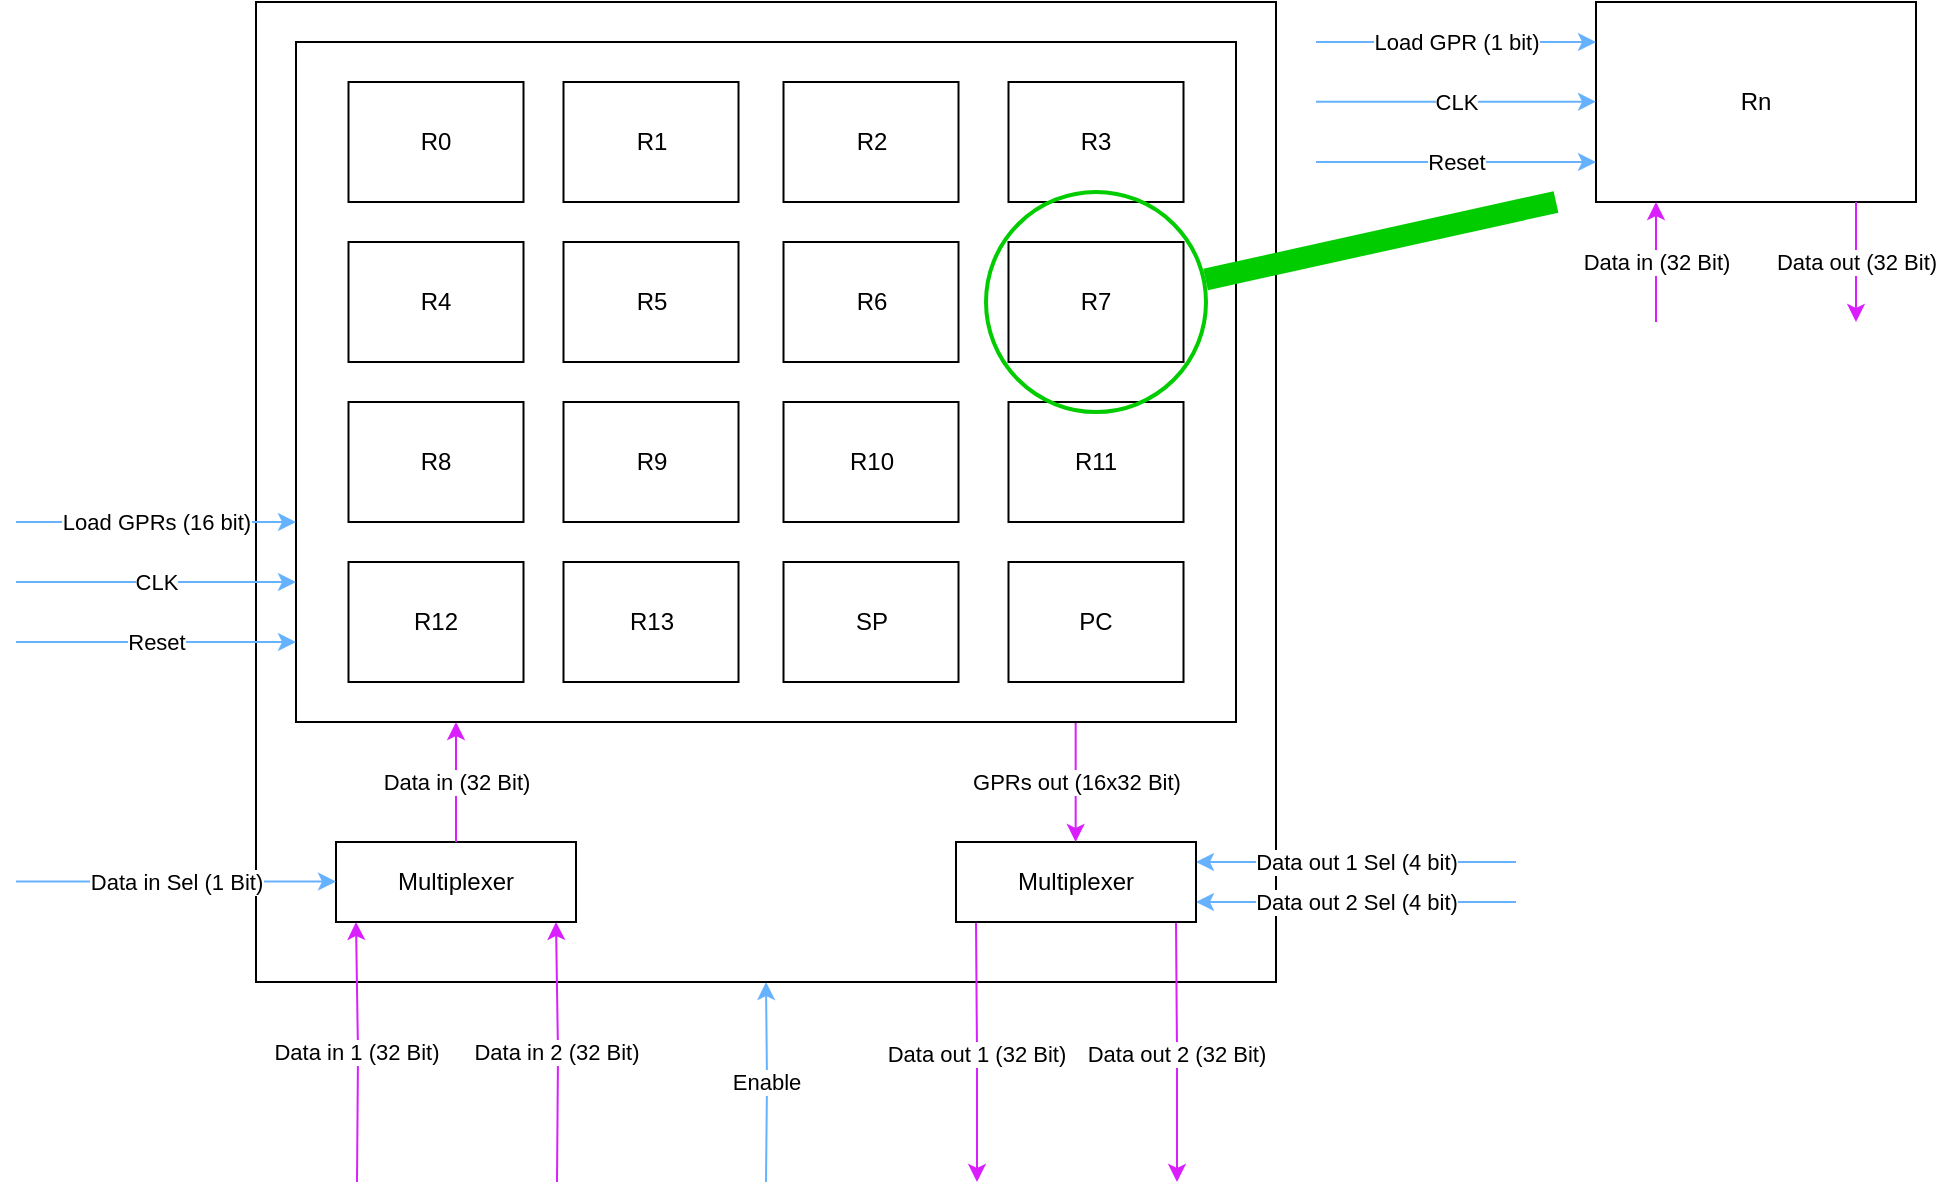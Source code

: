 <mxfile version="25.0.1">
  <diagram name="Page-1" id="Y5i8nAKElCM3DZKmo0jd">
    <mxGraphModel dx="2550" dy="896" grid="1" gridSize="10" guides="1" tooltips="1" connect="1" arrows="1" fold="1" page="1" pageScale="1" pageWidth="850" pageHeight="1100" math="0" shadow="0">
      <root>
        <mxCell id="0" />
        <mxCell id="1" parent="0" />
        <mxCell id="QTqXg44s2NzDOGwUvxWn-83" value="Enable" style="edgeStyle=orthogonalEdgeStyle;rounded=0;orthogonalLoop=1;jettySize=auto;html=1;strokeColor=#66B2FF;" edge="1" parent="1" target="3pqAeDulmfkYLDfXA0w4-1">
          <mxGeometry relative="1" as="geometry">
            <mxPoint x="345" y="770" as="sourcePoint" />
          </mxGeometry>
        </mxCell>
        <mxCell id="3pqAeDulmfkYLDfXA0w4-1" value="" style="rounded=0;whiteSpace=wrap;html=1;" parent="1" vertex="1">
          <mxGeometry x="90" y="180" width="510" height="490" as="geometry" />
        </mxCell>
        <mxCell id="QTqXg44s2NzDOGwUvxWn-21" value="Data out 1 Sel (4 bit)" style="edgeStyle=orthogonalEdgeStyle;rounded=0;orthogonalLoop=1;jettySize=auto;html=1;strokeColor=#66B2FF;" edge="1" parent="1">
          <mxGeometry relative="1" as="geometry">
            <mxPoint x="560" y="610" as="targetPoint" />
            <mxPoint x="720" y="610" as="sourcePoint" />
          </mxGeometry>
        </mxCell>
        <mxCell id="QTqXg44s2NzDOGwUvxWn-22" value="Data out 2 Sel (4 bit)" style="edgeStyle=orthogonalEdgeStyle;rounded=0;orthogonalLoop=1;jettySize=auto;html=1;strokeColor=#66B2FF;" edge="1" parent="1">
          <mxGeometry relative="1" as="geometry">
            <mxPoint x="560" y="630" as="targetPoint" />
            <mxPoint x="720" y="630" as="sourcePoint" />
          </mxGeometry>
        </mxCell>
        <mxCell id="QTqXg44s2NzDOGwUvxWn-23" value="Data in 2 (32 Bit)" style="edgeStyle=orthogonalEdgeStyle;rounded=0;orthogonalLoop=1;jettySize=auto;html=1;strokeColor=#DA1FFF;entryX=0.25;entryY=1;entryDx=0;entryDy=0;" edge="1" parent="1">
          <mxGeometry relative="1" as="geometry">
            <mxPoint x="240" y="640" as="targetPoint" />
            <mxPoint x="240.5" y="770" as="sourcePoint" />
          </mxGeometry>
        </mxCell>
        <mxCell id="QTqXg44s2NzDOGwUvxWn-25" value="Data in 1 (32 Bit)" style="edgeStyle=orthogonalEdgeStyle;rounded=0;orthogonalLoop=1;jettySize=auto;html=1;strokeColor=#DA1FFF;entryX=0.25;entryY=1;entryDx=0;entryDy=0;" edge="1" parent="1">
          <mxGeometry relative="1" as="geometry">
            <mxPoint x="140" y="640" as="targetPoint" />
            <mxPoint x="140.5" y="770" as="sourcePoint" />
          </mxGeometry>
        </mxCell>
        <mxCell id="QTqXg44s2NzDOGwUvxWn-26" value="Data out 2 (32 Bit)" style="edgeStyle=orthogonalEdgeStyle;rounded=0;orthogonalLoop=1;jettySize=auto;html=1;strokeColor=#DA1FFF;entryX=0.25;entryY=1;entryDx=0;entryDy=0;" edge="1" parent="1">
          <mxGeometry relative="1" as="geometry">
            <mxPoint x="550.5" y="770" as="targetPoint" />
            <mxPoint x="550" y="640" as="sourcePoint" />
          </mxGeometry>
        </mxCell>
        <mxCell id="QTqXg44s2NzDOGwUvxWn-27" value="Data out 1 (32 Bit)" style="edgeStyle=orthogonalEdgeStyle;rounded=0;orthogonalLoop=1;jettySize=auto;html=1;strokeColor=#DA1FFF;entryX=0.25;entryY=1;entryDx=0;entryDy=0;" edge="1" parent="1">
          <mxGeometry relative="1" as="geometry">
            <mxPoint x="450.5" y="770" as="targetPoint" />
            <mxPoint x="450" y="640" as="sourcePoint" />
          </mxGeometry>
        </mxCell>
        <mxCell id="QTqXg44s2NzDOGwUvxWn-28" value="Multiplexer" style="rounded=0;whiteSpace=wrap;html=1;" vertex="1" parent="1">
          <mxGeometry x="130" y="600" width="120" height="40" as="geometry" />
        </mxCell>
        <mxCell id="QTqXg44s2NzDOGwUvxWn-29" value="Data in Sel (1 Bit)" style="edgeStyle=orthogonalEdgeStyle;rounded=0;orthogonalLoop=1;jettySize=auto;html=1;strokeColor=#66B2FF;" edge="1" parent="1">
          <mxGeometry relative="1" as="geometry">
            <mxPoint x="130" y="619.76" as="targetPoint" />
            <mxPoint x="-30" y="619.76" as="sourcePoint" />
          </mxGeometry>
        </mxCell>
        <mxCell id="QTqXg44s2NzDOGwUvxWn-31" value="Data in (32 Bit)" style="edgeStyle=orthogonalEdgeStyle;rounded=0;orthogonalLoop=1;jettySize=auto;html=1;strokeColor=#DA1FFF;" edge="1" parent="1">
          <mxGeometry relative="1" as="geometry">
            <mxPoint x="190" y="540" as="targetPoint" />
            <mxPoint x="190" y="600" as="sourcePoint" />
          </mxGeometry>
        </mxCell>
        <mxCell id="QTqXg44s2NzDOGwUvxWn-32" value="Multiplexer" style="rounded=0;whiteSpace=wrap;html=1;" vertex="1" parent="1">
          <mxGeometry x="440" y="600" width="120" height="40" as="geometry" />
        </mxCell>
        <mxCell id="QTqXg44s2NzDOGwUvxWn-33" value="GPRs out (16x32 Bit)" style="edgeStyle=orthogonalEdgeStyle;rounded=0;orthogonalLoop=1;jettySize=auto;html=1;strokeColor=#DA1FFF;" edge="1" parent="1">
          <mxGeometry relative="1" as="geometry">
            <mxPoint x="499.83" y="600" as="targetPoint" />
            <mxPoint x="499.83" y="540" as="sourcePoint" />
          </mxGeometry>
        </mxCell>
        <mxCell id="QTqXg44s2NzDOGwUvxWn-37" value="" style="rounded=0;whiteSpace=wrap;html=1;" vertex="1" parent="1">
          <mxGeometry x="110" y="200" width="470" height="340" as="geometry" />
        </mxCell>
        <mxCell id="QTqXg44s2NzDOGwUvxWn-38" value="Reset" style="edgeStyle=orthogonalEdgeStyle;rounded=0;orthogonalLoop=1;jettySize=auto;html=1;strokeColor=#66B2FF;" edge="1" parent="1">
          <mxGeometry relative="1" as="geometry">
            <mxPoint x="110" y="500" as="targetPoint" />
            <mxPoint x="-30" y="500" as="sourcePoint" />
          </mxGeometry>
        </mxCell>
        <mxCell id="QTqXg44s2NzDOGwUvxWn-39" value="CLK" style="edgeStyle=orthogonalEdgeStyle;rounded=0;orthogonalLoop=1;jettySize=auto;html=1;strokeColor=#66B2FF;" edge="1" parent="1">
          <mxGeometry relative="1" as="geometry">
            <mxPoint x="110" y="470" as="targetPoint" />
            <mxPoint x="-30" y="470" as="sourcePoint" />
          </mxGeometry>
        </mxCell>
        <mxCell id="QTqXg44s2NzDOGwUvxWn-42" value="Load GPRs (16 bit)" style="edgeStyle=orthogonalEdgeStyle;rounded=0;orthogonalLoop=1;jettySize=auto;html=1;strokeColor=#66B2FF;" edge="1" parent="1">
          <mxGeometry relative="1" as="geometry">
            <mxPoint x="110" y="440" as="targetPoint" />
            <mxPoint x="-30" y="440" as="sourcePoint" />
          </mxGeometry>
        </mxCell>
        <mxCell id="QTqXg44s2NzDOGwUvxWn-43" value="R0" style="rounded=0;whiteSpace=wrap;html=1;" vertex="1" parent="1">
          <mxGeometry x="136.25" y="220" width="87.5" height="60" as="geometry" />
        </mxCell>
        <mxCell id="QTqXg44s2NzDOGwUvxWn-58" value="R1" style="rounded=0;whiteSpace=wrap;html=1;" vertex="1" parent="1">
          <mxGeometry x="243.75" y="220" width="87.5" height="60" as="geometry" />
        </mxCell>
        <mxCell id="QTqXg44s2NzDOGwUvxWn-59" value="R2" style="rounded=0;whiteSpace=wrap;html=1;" vertex="1" parent="1">
          <mxGeometry x="353.75" y="220" width="87.5" height="60" as="geometry" />
        </mxCell>
        <mxCell id="QTqXg44s2NzDOGwUvxWn-60" value="R3" style="rounded=0;whiteSpace=wrap;html=1;" vertex="1" parent="1">
          <mxGeometry x="466.25" y="220" width="87.5" height="60" as="geometry" />
        </mxCell>
        <mxCell id="QTqXg44s2NzDOGwUvxWn-61" value="R4" style="rounded=0;whiteSpace=wrap;html=1;" vertex="1" parent="1">
          <mxGeometry x="136.25" y="300" width="87.5" height="60" as="geometry" />
        </mxCell>
        <mxCell id="QTqXg44s2NzDOGwUvxWn-62" value="R5" style="rounded=0;whiteSpace=wrap;html=1;" vertex="1" parent="1">
          <mxGeometry x="243.75" y="300" width="87.5" height="60" as="geometry" />
        </mxCell>
        <mxCell id="QTqXg44s2NzDOGwUvxWn-63" value="R6" style="rounded=0;whiteSpace=wrap;html=1;" vertex="1" parent="1">
          <mxGeometry x="353.75" y="300" width="87.5" height="60" as="geometry" />
        </mxCell>
        <mxCell id="QTqXg44s2NzDOGwUvxWn-64" value="R7" style="rounded=0;whiteSpace=wrap;html=1;" vertex="1" parent="1">
          <mxGeometry x="466.25" y="300" width="87.5" height="60" as="geometry" />
        </mxCell>
        <mxCell id="QTqXg44s2NzDOGwUvxWn-65" value="R8" style="rounded=0;whiteSpace=wrap;html=1;" vertex="1" parent="1">
          <mxGeometry x="136.25" y="380" width="87.5" height="60" as="geometry" />
        </mxCell>
        <mxCell id="QTqXg44s2NzDOGwUvxWn-66" value="R9" style="rounded=0;whiteSpace=wrap;html=1;" vertex="1" parent="1">
          <mxGeometry x="243.75" y="380" width="87.5" height="60" as="geometry" />
        </mxCell>
        <mxCell id="QTqXg44s2NzDOGwUvxWn-67" value="R10" style="rounded=0;whiteSpace=wrap;html=1;" vertex="1" parent="1">
          <mxGeometry x="353.75" y="380" width="87.5" height="60" as="geometry" />
        </mxCell>
        <mxCell id="QTqXg44s2NzDOGwUvxWn-68" value="R11" style="rounded=0;whiteSpace=wrap;html=1;" vertex="1" parent="1">
          <mxGeometry x="466.25" y="380" width="87.5" height="60" as="geometry" />
        </mxCell>
        <mxCell id="QTqXg44s2NzDOGwUvxWn-69" value="R12" style="rounded=0;whiteSpace=wrap;html=1;" vertex="1" parent="1">
          <mxGeometry x="136.25" y="460" width="87.5" height="60" as="geometry" />
        </mxCell>
        <mxCell id="QTqXg44s2NzDOGwUvxWn-70" value="R13" style="rounded=0;whiteSpace=wrap;html=1;" vertex="1" parent="1">
          <mxGeometry x="243.75" y="460" width="87.5" height="60" as="geometry" />
        </mxCell>
        <mxCell id="QTqXg44s2NzDOGwUvxWn-71" value="SP" style="rounded=0;whiteSpace=wrap;html=1;" vertex="1" parent="1">
          <mxGeometry x="353.75" y="460" width="87.5" height="60" as="geometry" />
        </mxCell>
        <mxCell id="QTqXg44s2NzDOGwUvxWn-72" value="PC" style="rounded=0;whiteSpace=wrap;html=1;" vertex="1" parent="1">
          <mxGeometry x="466.25" y="460" width="87.5" height="60" as="geometry" />
        </mxCell>
        <mxCell id="QTqXg44s2NzDOGwUvxWn-73" value="" style="ellipse;whiteSpace=wrap;html=1;aspect=fixed;fillColor=none;strokeWidth=2;strokeColor=#00CC00;" vertex="1" parent="1">
          <mxGeometry x="455" y="275" width="110" height="110" as="geometry" />
        </mxCell>
        <mxCell id="QTqXg44s2NzDOGwUvxWn-74" value="" style="endArrow=none;html=1;rounded=0;strokeWidth=11;strokeColor=#00CC00;entryX=0.998;entryY=0.398;entryDx=0;entryDy=0;entryPerimeter=0;" edge="1" parent="1" target="QTqXg44s2NzDOGwUvxWn-73">
          <mxGeometry width="50" height="50" relative="1" as="geometry">
            <mxPoint x="740" y="280" as="sourcePoint" />
            <mxPoint x="690" y="360" as="targetPoint" />
          </mxGeometry>
        </mxCell>
        <mxCell id="QTqXg44s2NzDOGwUvxWn-77" value="Rn" style="rounded=0;whiteSpace=wrap;html=1;" vertex="1" parent="1">
          <mxGeometry x="760" y="180" width="160" height="100" as="geometry" />
        </mxCell>
        <mxCell id="QTqXg44s2NzDOGwUvxWn-78" value="Reset" style="edgeStyle=orthogonalEdgeStyle;rounded=0;orthogonalLoop=1;jettySize=auto;html=1;strokeColor=#66B2FF;" edge="1" parent="1">
          <mxGeometry relative="1" as="geometry">
            <mxPoint x="760" y="260" as="targetPoint" />
            <mxPoint x="620" y="260" as="sourcePoint" />
          </mxGeometry>
        </mxCell>
        <mxCell id="QTqXg44s2NzDOGwUvxWn-79" value="CLK" style="edgeStyle=orthogonalEdgeStyle;rounded=0;orthogonalLoop=1;jettySize=auto;html=1;strokeColor=#66B2FF;" edge="1" parent="1">
          <mxGeometry relative="1" as="geometry">
            <mxPoint x="760" y="229.86" as="targetPoint" />
            <mxPoint x="620" y="229.86" as="sourcePoint" />
          </mxGeometry>
        </mxCell>
        <mxCell id="QTqXg44s2NzDOGwUvxWn-80" value="Load GPR (1 bit)" style="edgeStyle=orthogonalEdgeStyle;rounded=0;orthogonalLoop=1;jettySize=auto;html=1;strokeColor=#66B2FF;" edge="1" parent="1">
          <mxGeometry relative="1" as="geometry">
            <mxPoint x="760" y="200" as="targetPoint" />
            <mxPoint x="620" y="200" as="sourcePoint" />
          </mxGeometry>
        </mxCell>
        <mxCell id="QTqXg44s2NzDOGwUvxWn-81" value="Data in (32 Bit)" style="edgeStyle=orthogonalEdgeStyle;rounded=0;orthogonalLoop=1;jettySize=auto;html=1;strokeColor=#DA1FFF;" edge="1" parent="1">
          <mxGeometry relative="1" as="geometry">
            <mxPoint x="790" y="280" as="targetPoint" />
            <mxPoint x="790" y="340" as="sourcePoint" />
          </mxGeometry>
        </mxCell>
        <mxCell id="QTqXg44s2NzDOGwUvxWn-82" value="Data out (32 Bit)" style="edgeStyle=orthogonalEdgeStyle;rounded=0;orthogonalLoop=1;jettySize=auto;html=1;strokeColor=#DA1FFF;" edge="1" parent="1">
          <mxGeometry relative="1" as="geometry">
            <mxPoint x="890" y="340" as="targetPoint" />
            <mxPoint x="890" y="280" as="sourcePoint" />
          </mxGeometry>
        </mxCell>
      </root>
    </mxGraphModel>
  </diagram>
</mxfile>
